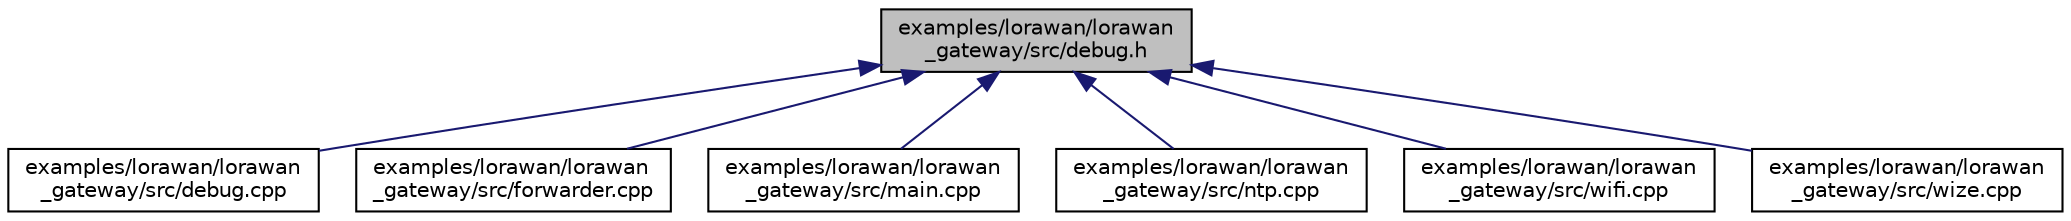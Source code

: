 digraph "examples/lorawan/lorawan_gateway/src/debug.h"
{
 // LATEX_PDF_SIZE
  edge [fontname="Helvetica",fontsize="10",labelfontname="Helvetica",labelfontsize="10"];
  node [fontname="Helvetica",fontsize="10",shape=record];
  Node1 [label="examples/lorawan/lorawan\l_gateway/src/debug.h",height=0.2,width=0.4,color="black", fillcolor="grey75", style="filled", fontcolor="black",tooltip=" "];
  Node1 -> Node2 [dir="back",color="midnightblue",fontsize="10",style="solid",fontname="Helvetica"];
  Node2 [label="examples/lorawan/lorawan\l_gateway/src/debug.cpp",height=0.2,width=0.4,color="black", fillcolor="white", style="filled",URL="$debug_8cpp.html",tooltip=" "];
  Node1 -> Node3 [dir="back",color="midnightblue",fontsize="10",style="solid",fontname="Helvetica"];
  Node3 [label="examples/lorawan/lorawan\l_gateway/src/forwarder.cpp",height=0.2,width=0.4,color="black", fillcolor="white", style="filled",URL="$forwarder_8cpp.html",tooltip=" "];
  Node1 -> Node4 [dir="back",color="midnightblue",fontsize="10",style="solid",fontname="Helvetica"];
  Node4 [label="examples/lorawan/lorawan\l_gateway/src/main.cpp",height=0.2,width=0.4,color="black", fillcolor="white", style="filled",URL="$main_8cpp.html",tooltip=" "];
  Node1 -> Node5 [dir="back",color="midnightblue",fontsize="10",style="solid",fontname="Helvetica"];
  Node5 [label="examples/lorawan/lorawan\l_gateway/src/ntp.cpp",height=0.2,width=0.4,color="black", fillcolor="white", style="filled",URL="$ntp_8cpp.html",tooltip=" "];
  Node1 -> Node6 [dir="back",color="midnightblue",fontsize="10",style="solid",fontname="Helvetica"];
  Node6 [label="examples/lorawan/lorawan\l_gateway/src/wifi.cpp",height=0.2,width=0.4,color="black", fillcolor="white", style="filled",URL="$wifi_8cpp.html",tooltip=" "];
  Node1 -> Node7 [dir="back",color="midnightblue",fontsize="10",style="solid",fontname="Helvetica"];
  Node7 [label="examples/lorawan/lorawan\l_gateway/src/wize.cpp",height=0.2,width=0.4,color="black", fillcolor="white", style="filled",URL="$wize_8cpp.html",tooltip=" "];
}
